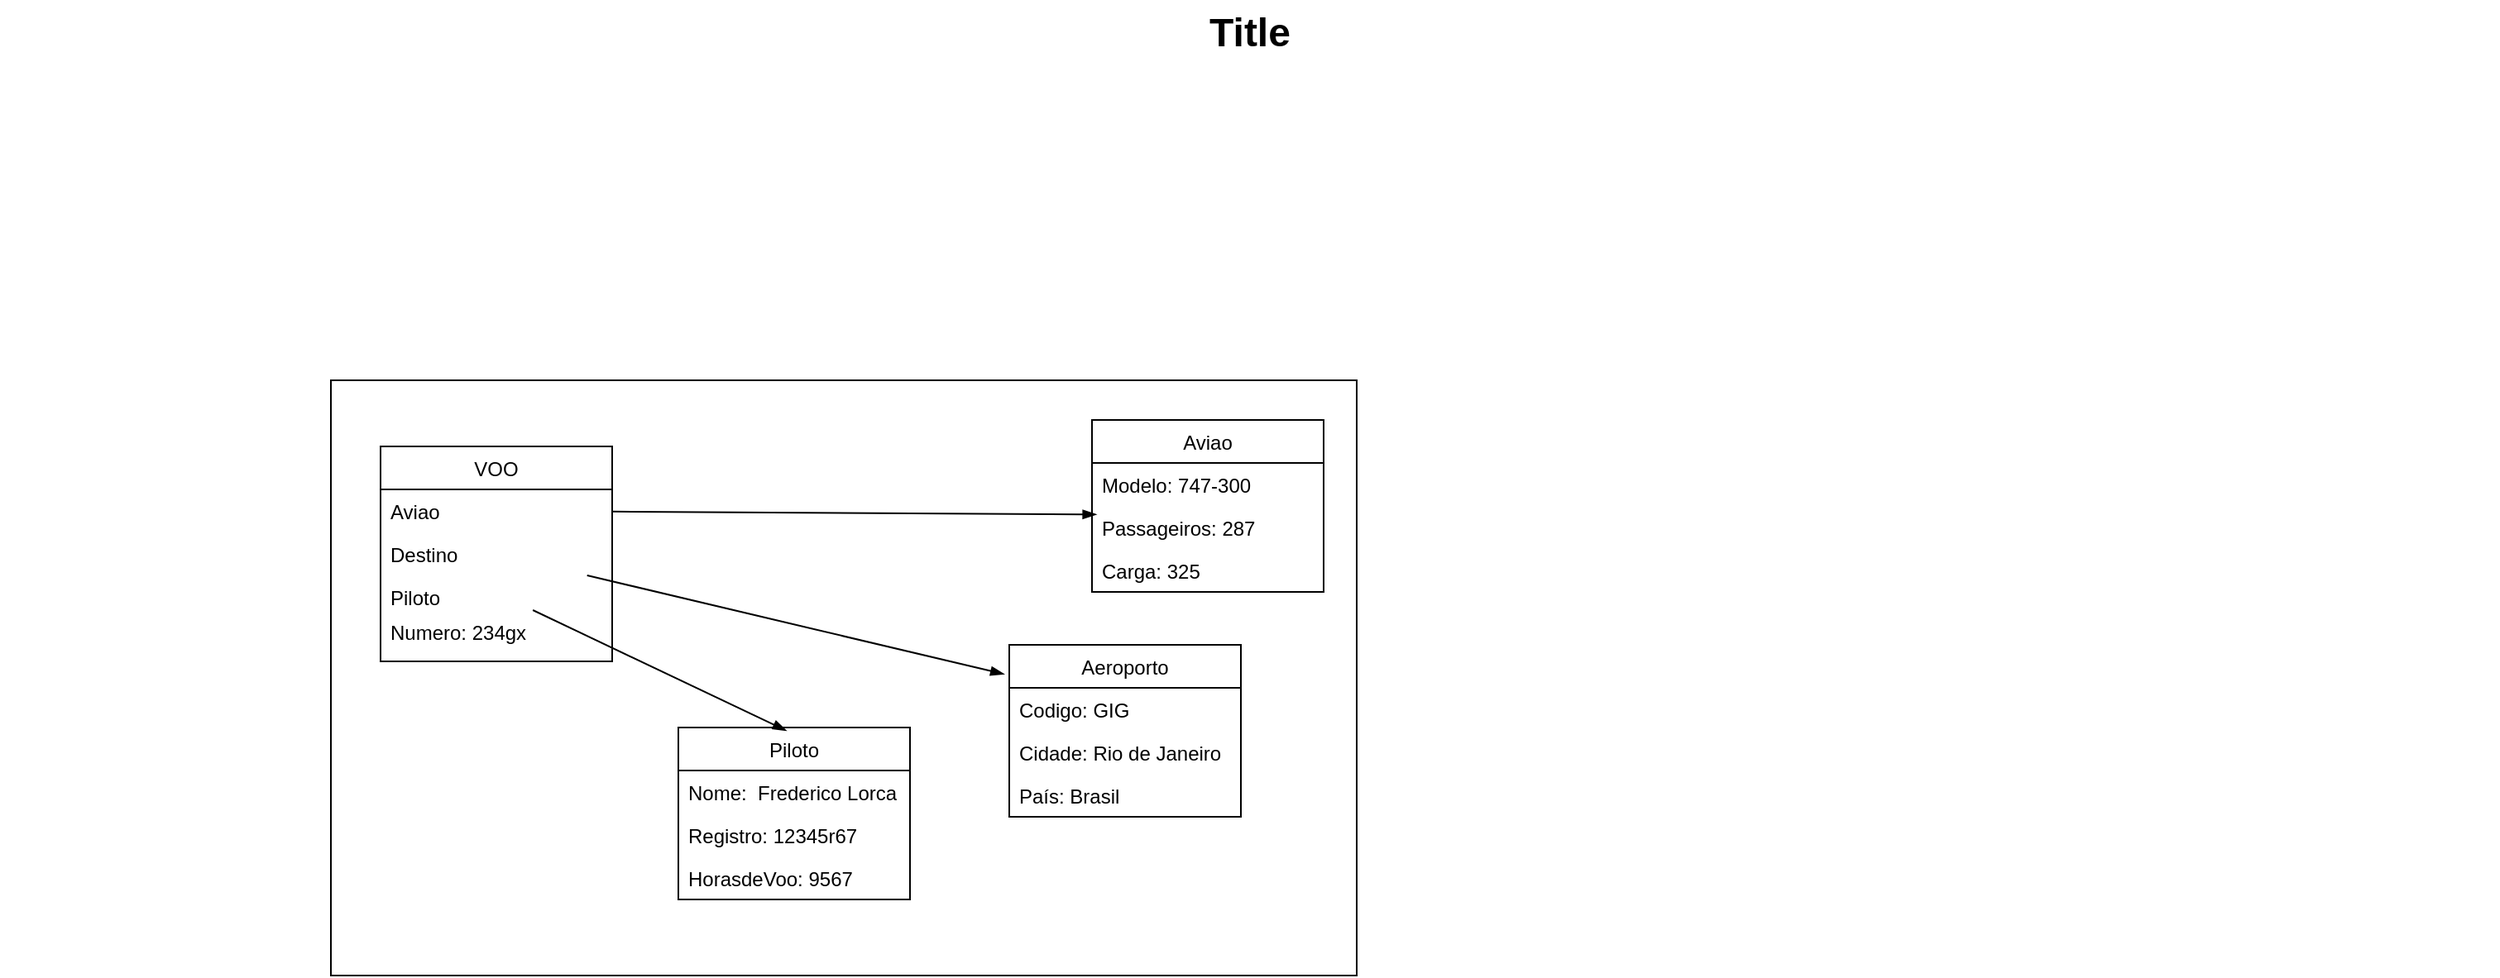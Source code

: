 <mxfile version="13.5.4" type="onedrive"><diagram name="Page-1" id="929967ad-93f9-6ef4-fab6-5d389245f69c"><mxGraphModel dx="1718" dy="693" grid="1" gridSize="10" guides="1" tooltips="1" connect="1" arrows="1" fold="1" page="1" pageScale="1.5" pageWidth="1169" pageHeight="826" background="none" math="0" shadow="0"><root><mxCell id="0" style=";html=1;"/><mxCell id="1" style=";html=1;" parent="0"/><mxCell id="zab9dMGljDBrCZE5by7J-22" value="" style="rounded=0;whiteSpace=wrap;html=1;" vertex="1" parent="1"><mxGeometry x="320" y="270" width="620" height="360" as="geometry"/></mxCell><mxCell id="1672d66443f91eb5-23" value="Title" style="text;strokeColor=none;fillColor=none;html=1;fontSize=24;fontStyle=1;verticalAlign=middle;align=center;" parent="1" vertex="1"><mxGeometry x="120" y="40" width="1510" height="40" as="geometry"/></mxCell><mxCell id="zab9dMGljDBrCZE5by7J-1" value="VOO" style="swimlane;fontStyle=0;childLayout=stackLayout;horizontal=1;startSize=26;fillColor=none;horizontalStack=0;resizeParent=1;resizeParentMax=0;resizeLast=0;collapsible=1;marginBottom=0;" vertex="1" parent="1"><mxGeometry x="350" y="310" width="140" height="130" as="geometry"><mxRectangle x="350" y="310" width="60" height="26" as="alternateBounds"/></mxGeometry></mxCell><mxCell id="zab9dMGljDBrCZE5by7J-2" value="Aviao" style="text;strokeColor=none;fillColor=none;align=left;verticalAlign=top;spacingLeft=4;spacingRight=4;overflow=hidden;rotatable=0;points=[[0,0.5],[1,0.5]];portConstraint=eastwest;" vertex="1" parent="zab9dMGljDBrCZE5by7J-1"><mxGeometry y="26" width="140" height="26" as="geometry"/></mxCell><mxCell id="zab9dMGljDBrCZE5by7J-3" value="Destino" style="text;strokeColor=none;fillColor=none;align=left;verticalAlign=top;spacingLeft=4;spacingRight=4;overflow=hidden;rotatable=0;points=[[0,0.5],[1,0.5]];portConstraint=eastwest;" vertex="1" parent="zab9dMGljDBrCZE5by7J-1"><mxGeometry y="52" width="140" height="26" as="geometry"/></mxCell><mxCell id="zab9dMGljDBrCZE5by7J-4" value="Piloto" style="text;strokeColor=none;fillColor=none;align=left;verticalAlign=top;spacingLeft=4;spacingRight=4;overflow=hidden;rotatable=0;points=[[0,0.5],[1,0.5]];portConstraint=eastwest;" vertex="1" parent="zab9dMGljDBrCZE5by7J-1"><mxGeometry y="78" width="140" height="21" as="geometry"/></mxCell><mxCell id="zab9dMGljDBrCZE5by7J-9" value="Numero: 234gx" style="text;strokeColor=none;fillColor=none;align=left;verticalAlign=top;spacingLeft=4;spacingRight=4;overflow=hidden;rotatable=0;points=[[0,0.5],[1,0.5]];portConstraint=eastwest;" vertex="1" parent="zab9dMGljDBrCZE5by7J-1"><mxGeometry y="99" width="140" height="31" as="geometry"/></mxCell><mxCell id="zab9dMGljDBrCZE5by7J-5" value="Aviao" style="swimlane;fontStyle=0;childLayout=stackLayout;horizontal=1;startSize=26;fillColor=none;horizontalStack=0;resizeParent=1;resizeParentMax=0;resizeLast=0;collapsible=1;marginBottom=0;" vertex="1" parent="1"><mxGeometry x="780" y="294" width="140" height="104" as="geometry"/></mxCell><mxCell id="zab9dMGljDBrCZE5by7J-6" value="Modelo: 747-300" style="text;strokeColor=none;fillColor=none;align=left;verticalAlign=top;spacingLeft=4;spacingRight=4;overflow=hidden;rotatable=0;points=[[0,0.5],[1,0.5]];portConstraint=eastwest;" vertex="1" parent="zab9dMGljDBrCZE5by7J-5"><mxGeometry y="26" width="140" height="26" as="geometry"/></mxCell><mxCell id="zab9dMGljDBrCZE5by7J-7" value="Passageiros: 287" style="text;strokeColor=none;fillColor=none;align=left;verticalAlign=top;spacingLeft=4;spacingRight=4;overflow=hidden;rotatable=0;points=[[0,0.5],[1,0.5]];portConstraint=eastwest;" vertex="1" parent="zab9dMGljDBrCZE5by7J-5"><mxGeometry y="52" width="140" height="26" as="geometry"/></mxCell><mxCell id="zab9dMGljDBrCZE5by7J-8" value="Carga: 325" style="text;strokeColor=none;fillColor=none;align=left;verticalAlign=top;spacingLeft=4;spacingRight=4;overflow=hidden;rotatable=0;points=[[0,0.5],[1,0.5]];portConstraint=eastwest;" vertex="1" parent="zab9dMGljDBrCZE5by7J-5"><mxGeometry y="78" width="140" height="26" as="geometry"/></mxCell><mxCell id="zab9dMGljDBrCZE5by7J-19" style="edgeStyle=none;rounded=0;orthogonalLoop=1;jettySize=auto;html=1;entryX=0.02;entryY=0.199;entryDx=0;entryDy=0;entryPerimeter=0;endArrow=blockThin;endFill=1;" edge="1" parent="1" source="zab9dMGljDBrCZE5by7J-2" target="zab9dMGljDBrCZE5by7J-7"><mxGeometry relative="1" as="geometry"/></mxCell><mxCell id="zab9dMGljDBrCZE5by7J-20" style="edgeStyle=none;rounded=0;orthogonalLoop=1;jettySize=auto;html=1;entryX=-0.021;entryY=0.171;entryDx=0;entryDy=0;entryPerimeter=0;endArrow=blockThin;endFill=1;" edge="1" parent="1" source="zab9dMGljDBrCZE5by7J-3" target="zab9dMGljDBrCZE5by7J-14"><mxGeometry relative="1" as="geometry"/></mxCell><mxCell id="zab9dMGljDBrCZE5by7J-21" style="edgeStyle=none;rounded=0;orthogonalLoop=1;jettySize=auto;html=1;entryX=0.467;entryY=0.019;entryDx=0;entryDy=0;entryPerimeter=0;endArrow=blockThin;endFill=1;" edge="1" parent="1" source="zab9dMGljDBrCZE5by7J-4" target="zab9dMGljDBrCZE5by7J-10"><mxGeometry relative="1" as="geometry"/></mxCell><mxCell id="zab9dMGljDBrCZE5by7J-10" value="Piloto" style="swimlane;fontStyle=0;childLayout=stackLayout;horizontal=1;startSize=26;fillColor=none;horizontalStack=0;resizeParent=1;resizeParentMax=0;resizeLast=0;collapsible=1;marginBottom=0;" vertex="1" parent="1"><mxGeometry x="530" y="480" width="140" height="104" as="geometry"/></mxCell><mxCell id="zab9dMGljDBrCZE5by7J-11" value="Nome:  Frederico Lorca" style="text;strokeColor=none;fillColor=none;align=left;verticalAlign=top;spacingLeft=4;spacingRight=4;overflow=hidden;rotatable=0;points=[[0,0.5],[1,0.5]];portConstraint=eastwest;" vertex="1" parent="zab9dMGljDBrCZE5by7J-10"><mxGeometry y="26" width="140" height="26" as="geometry"/></mxCell><mxCell id="zab9dMGljDBrCZE5by7J-12" value="Registro: 12345r67" style="text;strokeColor=none;fillColor=none;align=left;verticalAlign=top;spacingLeft=4;spacingRight=4;overflow=hidden;rotatable=0;points=[[0,0.5],[1,0.5]];portConstraint=eastwest;" vertex="1" parent="zab9dMGljDBrCZE5by7J-10"><mxGeometry y="52" width="140" height="26" as="geometry"/></mxCell><mxCell id="zab9dMGljDBrCZE5by7J-13" value="HorasdeVoo: 9567" style="text;strokeColor=none;fillColor=none;align=left;verticalAlign=top;spacingLeft=4;spacingRight=4;overflow=hidden;rotatable=0;points=[[0,0.5],[1,0.5]];portConstraint=eastwest;" vertex="1" parent="zab9dMGljDBrCZE5by7J-10"><mxGeometry y="78" width="140" height="26" as="geometry"/></mxCell><mxCell id="zab9dMGljDBrCZE5by7J-14" value="Aeroporto" style="swimlane;fontStyle=0;childLayout=stackLayout;horizontal=1;startSize=26;fillColor=none;horizontalStack=0;resizeParent=1;resizeParentMax=0;resizeLast=0;collapsible=1;marginBottom=0;" vertex="1" parent="1"><mxGeometry x="730" y="430" width="140" height="104" as="geometry"/></mxCell><mxCell id="zab9dMGljDBrCZE5by7J-15" value="Codigo: GIG" style="text;strokeColor=none;fillColor=none;align=left;verticalAlign=top;spacingLeft=4;spacingRight=4;overflow=hidden;rotatable=0;points=[[0,0.5],[1,0.5]];portConstraint=eastwest;" vertex="1" parent="zab9dMGljDBrCZE5by7J-14"><mxGeometry y="26" width="140" height="26" as="geometry"/></mxCell><mxCell id="zab9dMGljDBrCZE5by7J-16" value="Cidade: Rio de Janeiro" style="text;strokeColor=none;fillColor=none;align=left;verticalAlign=top;spacingLeft=4;spacingRight=4;overflow=hidden;rotatable=0;points=[[0,0.5],[1,0.5]];portConstraint=eastwest;" vertex="1" parent="zab9dMGljDBrCZE5by7J-14"><mxGeometry y="52" width="140" height="26" as="geometry"/></mxCell><mxCell id="zab9dMGljDBrCZE5by7J-17" value="País: Brasil" style="text;strokeColor=none;fillColor=none;align=left;verticalAlign=top;spacingLeft=4;spacingRight=4;overflow=hidden;rotatable=0;points=[[0,0.5],[1,0.5]];portConstraint=eastwest;" vertex="1" parent="zab9dMGljDBrCZE5by7J-14"><mxGeometry y="78" width="140" height="26" as="geometry"/></mxCell></root></mxGraphModel></diagram></mxfile>